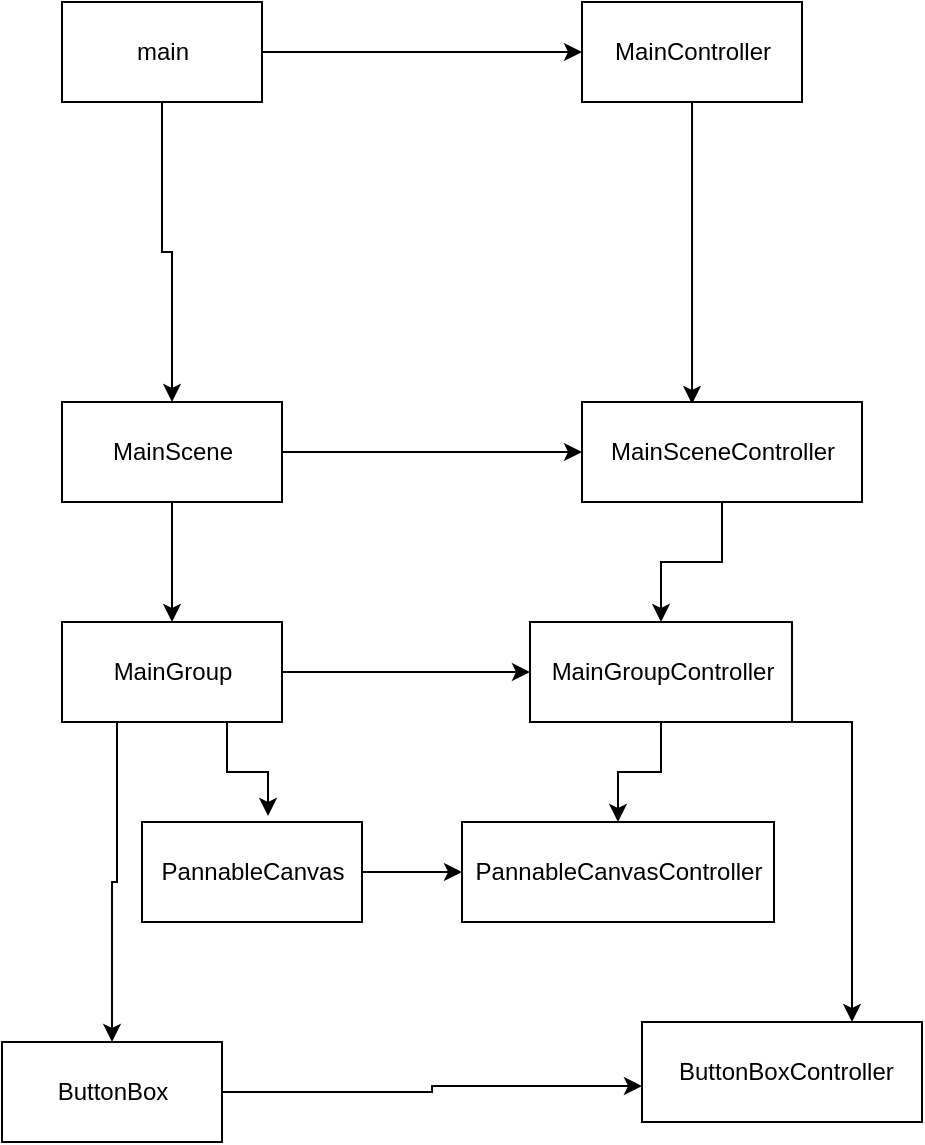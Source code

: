 <mxfile version="14.3.0" type="github">
  <diagram id="C5RBs43oDa-KdzZeNtuy" name="Page-1">
    <mxGraphModel dx="1114" dy="760" grid="1" gridSize="10" guides="1" tooltips="1" connect="1" arrows="1" fold="1" page="1" pageScale="1" pageWidth="827" pageHeight="1169" math="0" shadow="0">
      <root>
        <mxCell id="WIyWlLk6GJQsqaUBKTNV-0" />
        <mxCell id="WIyWlLk6GJQsqaUBKTNV-1" parent="WIyWlLk6GJQsqaUBKTNV-0" />
        <mxCell id="MvfcKC00I86EDnY7AeL_-20" style="edgeStyle=orthogonalEdgeStyle;rounded=0;orthogonalLoop=1;jettySize=auto;html=1;entryX=0;entryY=0.5;entryDx=0;entryDy=0;" edge="1" parent="WIyWlLk6GJQsqaUBKTNV-1" source="MvfcKC00I86EDnY7AeL_-2" target="MvfcKC00I86EDnY7AeL_-3">
          <mxGeometry relative="1" as="geometry" />
        </mxCell>
        <mxCell id="MvfcKC00I86EDnY7AeL_-29" style="edgeStyle=orthogonalEdgeStyle;rounded=0;orthogonalLoop=1;jettySize=auto;html=1;" edge="1" parent="WIyWlLk6GJQsqaUBKTNV-1" source="MvfcKC00I86EDnY7AeL_-2" target="MvfcKC00I86EDnY7AeL_-5">
          <mxGeometry relative="1" as="geometry" />
        </mxCell>
        <mxCell id="MvfcKC00I86EDnY7AeL_-2" value="main" style="html=1;" vertex="1" parent="WIyWlLk6GJQsqaUBKTNV-1">
          <mxGeometry x="110" y="150" width="100" height="50" as="geometry" />
        </mxCell>
        <mxCell id="MvfcKC00I86EDnY7AeL_-9" style="edgeStyle=orthogonalEdgeStyle;orthogonalLoop=1;jettySize=auto;html=1;entryX=0.393;entryY=0.02;entryDx=0;entryDy=0;entryPerimeter=0;rounded=0;" edge="1" parent="WIyWlLk6GJQsqaUBKTNV-1" source="MvfcKC00I86EDnY7AeL_-3" target="MvfcKC00I86EDnY7AeL_-6">
          <mxGeometry relative="1" as="geometry" />
        </mxCell>
        <mxCell id="MvfcKC00I86EDnY7AeL_-3" value="MainController" style="html=1;" vertex="1" parent="WIyWlLk6GJQsqaUBKTNV-1">
          <mxGeometry x="370" y="150" width="110" height="50" as="geometry" />
        </mxCell>
        <mxCell id="MvfcKC00I86EDnY7AeL_-21" style="edgeStyle=orthogonalEdgeStyle;rounded=0;orthogonalLoop=1;jettySize=auto;html=1;" edge="1" parent="WIyWlLk6GJQsqaUBKTNV-1" source="MvfcKC00I86EDnY7AeL_-5" target="MvfcKC00I86EDnY7AeL_-6">
          <mxGeometry relative="1" as="geometry" />
        </mxCell>
        <mxCell id="MvfcKC00I86EDnY7AeL_-27" style="edgeStyle=orthogonalEdgeStyle;rounded=0;orthogonalLoop=1;jettySize=auto;html=1;exitX=0.5;exitY=1;exitDx=0;exitDy=0;entryX=0.5;entryY=0;entryDx=0;entryDy=0;" edge="1" parent="WIyWlLk6GJQsqaUBKTNV-1" source="MvfcKC00I86EDnY7AeL_-5" target="MvfcKC00I86EDnY7AeL_-22">
          <mxGeometry relative="1" as="geometry" />
        </mxCell>
        <mxCell id="MvfcKC00I86EDnY7AeL_-5" value="MainScene" style="html=1;" vertex="1" parent="WIyWlLk6GJQsqaUBKTNV-1">
          <mxGeometry x="110" y="350" width="110" height="50" as="geometry" />
        </mxCell>
        <mxCell id="MvfcKC00I86EDnY7AeL_-16" style="edgeStyle=orthogonalEdgeStyle;rounded=0;orthogonalLoop=1;jettySize=auto;html=1;" edge="1" parent="WIyWlLk6GJQsqaUBKTNV-1" source="MvfcKC00I86EDnY7AeL_-6" target="MvfcKC00I86EDnY7AeL_-12">
          <mxGeometry relative="1" as="geometry" />
        </mxCell>
        <mxCell id="MvfcKC00I86EDnY7AeL_-6" value="MainSceneController" style="html=1;" vertex="1" parent="WIyWlLk6GJQsqaUBKTNV-1">
          <mxGeometry x="370" y="350" width="140" height="50" as="geometry" />
        </mxCell>
        <mxCell id="MvfcKC00I86EDnY7AeL_-17" style="edgeStyle=orthogonalEdgeStyle;rounded=0;orthogonalLoop=1;jettySize=auto;html=1;entryX=0.5;entryY=0;entryDx=0;entryDy=0;" edge="1" parent="WIyWlLk6GJQsqaUBKTNV-1" source="MvfcKC00I86EDnY7AeL_-12" target="MvfcKC00I86EDnY7AeL_-13">
          <mxGeometry relative="1" as="geometry" />
        </mxCell>
        <mxCell id="MvfcKC00I86EDnY7AeL_-34" style="edgeStyle=orthogonalEdgeStyle;rounded=0;orthogonalLoop=1;jettySize=auto;html=1;exitX=0.75;exitY=1;exitDx=0;exitDy=0;entryX=0.75;entryY=0;entryDx=0;entryDy=0;" edge="1" parent="WIyWlLk6GJQsqaUBKTNV-1" source="MvfcKC00I86EDnY7AeL_-12" target="MvfcKC00I86EDnY7AeL_-15">
          <mxGeometry relative="1" as="geometry">
            <Array as="points">
              <mxPoint x="505" y="510" />
            </Array>
          </mxGeometry>
        </mxCell>
        <mxCell id="MvfcKC00I86EDnY7AeL_-12" value="MainGroupController" style="html=1;" vertex="1" parent="WIyWlLk6GJQsqaUBKTNV-1">
          <mxGeometry x="344" y="460" width="131" height="50" as="geometry" />
        </mxCell>
        <mxCell id="MvfcKC00I86EDnY7AeL_-13" value="PannableCanvasController" style="html=1;" vertex="1" parent="WIyWlLk6GJQsqaUBKTNV-1">
          <mxGeometry x="310" y="560" width="156" height="50" as="geometry" />
        </mxCell>
        <mxCell id="MvfcKC00I86EDnY7AeL_-15" value="&amp;nbsp;ButtonBoxController" style="html=1;" vertex="1" parent="WIyWlLk6GJQsqaUBKTNV-1">
          <mxGeometry x="400" y="660" width="140" height="50" as="geometry" />
        </mxCell>
        <mxCell id="MvfcKC00I86EDnY7AeL_-25" style="edgeStyle=orthogonalEdgeStyle;rounded=0;orthogonalLoop=1;jettySize=auto;html=1;exitX=0.25;exitY=1;exitDx=0;exitDy=0;entryX=0.5;entryY=0;entryDx=0;entryDy=0;" edge="1" parent="WIyWlLk6GJQsqaUBKTNV-1" source="MvfcKC00I86EDnY7AeL_-22" target="MvfcKC00I86EDnY7AeL_-23">
          <mxGeometry relative="1" as="geometry" />
        </mxCell>
        <mxCell id="MvfcKC00I86EDnY7AeL_-26" style="edgeStyle=orthogonalEdgeStyle;rounded=0;orthogonalLoop=1;jettySize=auto;html=1;exitX=0.75;exitY=1;exitDx=0;exitDy=0;entryX=0.573;entryY=-0.06;entryDx=0;entryDy=0;entryPerimeter=0;" edge="1" parent="WIyWlLk6GJQsqaUBKTNV-1" source="MvfcKC00I86EDnY7AeL_-22" target="MvfcKC00I86EDnY7AeL_-24">
          <mxGeometry relative="1" as="geometry" />
        </mxCell>
        <mxCell id="MvfcKC00I86EDnY7AeL_-30" style="edgeStyle=orthogonalEdgeStyle;rounded=0;orthogonalLoop=1;jettySize=auto;html=1;entryX=0;entryY=0.5;entryDx=0;entryDy=0;" edge="1" parent="WIyWlLk6GJQsqaUBKTNV-1" source="MvfcKC00I86EDnY7AeL_-22" target="MvfcKC00I86EDnY7AeL_-12">
          <mxGeometry relative="1" as="geometry" />
        </mxCell>
        <mxCell id="MvfcKC00I86EDnY7AeL_-22" value="MainGroup" style="html=1;" vertex="1" parent="WIyWlLk6GJQsqaUBKTNV-1">
          <mxGeometry x="110" y="460" width="110" height="50" as="geometry" />
        </mxCell>
        <mxCell id="MvfcKC00I86EDnY7AeL_-35" style="edgeStyle=orthogonalEdgeStyle;rounded=0;orthogonalLoop=1;jettySize=auto;html=1;exitX=1;exitY=0.5;exitDx=0;exitDy=0;entryX=0;entryY=0.64;entryDx=0;entryDy=0;entryPerimeter=0;" edge="1" parent="WIyWlLk6GJQsqaUBKTNV-1" source="MvfcKC00I86EDnY7AeL_-23" target="MvfcKC00I86EDnY7AeL_-15">
          <mxGeometry relative="1" as="geometry" />
        </mxCell>
        <mxCell id="MvfcKC00I86EDnY7AeL_-23" value="ButtonBox" style="html=1;" vertex="1" parent="WIyWlLk6GJQsqaUBKTNV-1">
          <mxGeometry x="80" y="670" width="110" height="50" as="geometry" />
        </mxCell>
        <mxCell id="MvfcKC00I86EDnY7AeL_-32" style="edgeStyle=orthogonalEdgeStyle;rounded=0;orthogonalLoop=1;jettySize=auto;html=1;" edge="1" parent="WIyWlLk6GJQsqaUBKTNV-1" source="MvfcKC00I86EDnY7AeL_-24" target="MvfcKC00I86EDnY7AeL_-13">
          <mxGeometry relative="1" as="geometry" />
        </mxCell>
        <mxCell id="MvfcKC00I86EDnY7AeL_-24" value="PannableCanvas" style="html=1;" vertex="1" parent="WIyWlLk6GJQsqaUBKTNV-1">
          <mxGeometry x="150" y="560" width="110" height="50" as="geometry" />
        </mxCell>
      </root>
    </mxGraphModel>
  </diagram>
</mxfile>
